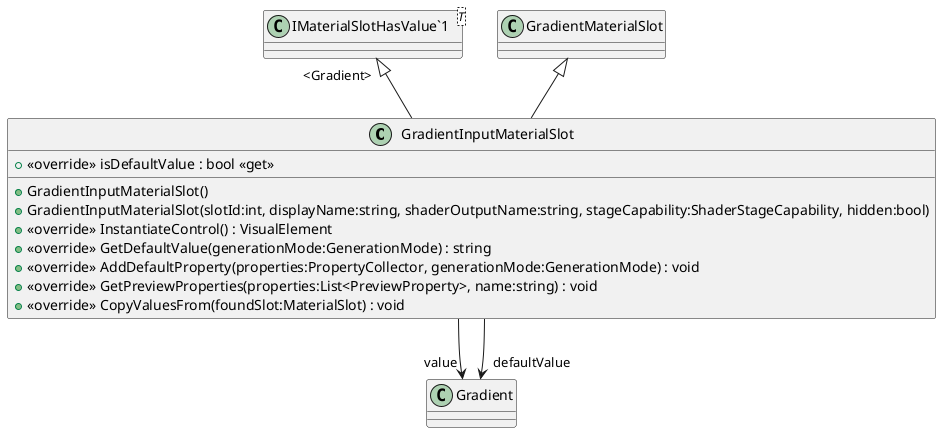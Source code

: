@startuml
class GradientInputMaterialSlot {
    + GradientInputMaterialSlot()
    + GradientInputMaterialSlot(slotId:int, displayName:string, shaderOutputName:string, stageCapability:ShaderStageCapability, hidden:bool)
    + <<override>> isDefaultValue : bool <<get>>
    + <<override>> InstantiateControl() : VisualElement
    + <<override>> GetDefaultValue(generationMode:GenerationMode) : string
    + <<override>> AddDefaultProperty(properties:PropertyCollector, generationMode:GenerationMode) : void
    + <<override>> GetPreviewProperties(properties:List<PreviewProperty>, name:string) : void
    + <<override>> CopyValuesFrom(foundSlot:MaterialSlot) : void
}
class "IMaterialSlotHasValue`1"<T> {
}
GradientMaterialSlot <|-- GradientInputMaterialSlot
"IMaterialSlotHasValue`1" "<Gradient>" <|-- GradientInputMaterialSlot
GradientInputMaterialSlot --> "value" Gradient
GradientInputMaterialSlot --> "defaultValue" Gradient
@enduml
